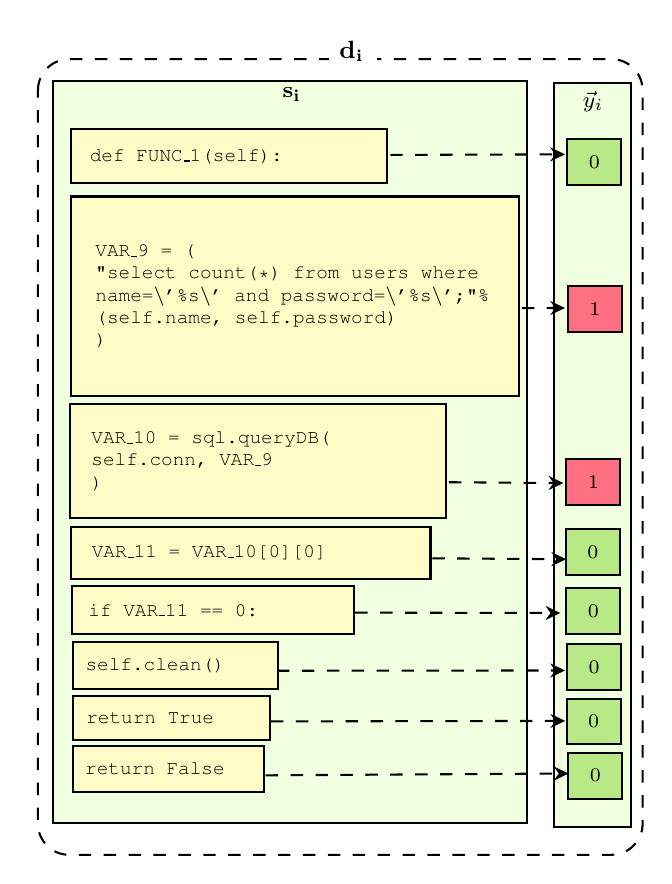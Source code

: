 

\tikzset{every picture/.style={line width=0.75pt}} %set default line width to 0.75pt        

\begin{tikzpicture}[x=0.75pt,y=0.75pt,yscale=-1,xscale=1]
%uncomment if require: \path (0,413); %set diagram left start at 0, and has height of 413

%Shape: Rectangle [id:dp5178477671322261] 
\draw  [fill={rgb, 255:red, 239; green, 255; blue, 224 }  ,fill opacity=1 ] (449.13,24.67) -- (486.58,24.67) -- (486.58,383.33) -- (449.13,383.33) -- cycle ;
%Shape: Rectangle [id:dp12894625454637976] 
\draw  [fill={rgb, 255:red, 239; green, 255; blue, 224 }  ,fill opacity=1 ] (207.77,23.67) -- (436.25,23.67) -- (436.25,381.5) -- (207.77,381.5) -- cycle ;
%Straight Lines [id:da6258442396381019] 
\draw  [dash pattern={on 4.5pt off 4.5pt}]  (370.43,59.47) -- (451.6,59.21) ;
\draw [shift={(454.6,59.2)}, rotate = 179.82] [fill={rgb, 255:red, 0; green, 0; blue, 0 }  ][line width=0.08]  [draw opacity=0] (7.14,-3.43) -- (0,0) -- (7.14,3.43) -- (4.74,0) -- cycle    ;
%Straight Lines [id:da520135983630521] 
\draw  [dash pattern={on 4.5pt off 4.5pt}]  (433.81,133.33) -- (451.6,133.22) ;
\draw [shift={(454.6,133.2)}, rotate = 179.63] [fill={rgb, 255:red, 0; green, 0; blue, 0 }  ][line width=0.08]  [draw opacity=0] (7.14,-3.43) -- (0,0) -- (7.14,3.43) -- (4.74,0) -- cycle    ;
%Straight Lines [id:da7621693394483864] 
\draw  [dash pattern={on 4.5pt off 4.5pt}]  (310.4,358.39) -- (453.33,357.52) ;
\draw [shift={(456.33,357.5)}, rotate = 179.65] [fill={rgb, 255:red, 0; green, 0; blue, 0 }  ][line width=0.08]  [draw opacity=0] (7.14,-3.43) -- (0,0) -- (7.14,3.43) -- (4.74,0) -- cycle    ;
%Straight Lines [id:da0562112340178782] 
\draw  [dash pattern={on 4.5pt off 4.5pt}]  (390.67,253.83) -- (452.13,254.25) ;
\draw [shift={(455.13,254.27)}, rotate = 180.39] [fill={rgb, 255:red, 0; green, 0; blue, 0 }  ][line width=0.08]  [draw opacity=0] (7.14,-3.43) -- (0,0) -- (7.14,3.43) -- (4.74,0) -- cycle    ;
%Straight Lines [id:da07585087742541297] 
\draw  [dash pattern={on 4.5pt off 4.5pt}]  (353.53,280) -- (449.33,280.16) ;
\draw [shift={(452.33,280.17)}, rotate = 180.1] [fill={rgb, 255:red, 0; green, 0; blue, 0 }  ][line width=0.08]  [draw opacity=0] (7.14,-3.43) -- (0,0) -- (7.14,3.43) -- (4.74,0) -- cycle    ;
%Straight Lines [id:da8945437161769698] 
\draw  [dash pattern={on 4.5pt off 4.5pt}]  (315.84,308) -- (451.6,307.87) ;
\draw [shift={(454.6,307.87)}, rotate = 179.94] [fill={rgb, 255:red, 0; green, 0; blue, 0 }  ][line width=0.08]  [draw opacity=0] (7.14,-3.43) -- (0,0) -- (7.14,3.43) -- (4.74,0) -- cycle    ;
%Straight Lines [id:da8421526195500562] 
\draw  [dash pattern={on 4.5pt off 4.5pt}]  (312.93,332.4) -- (451.67,332.17) ;
\draw [shift={(454.67,332.17)}, rotate = 179.9] [fill={rgb, 255:red, 0; green, 0; blue, 0 }  ][line width=0.08]  [draw opacity=0] (7.14,-3.43) -- (0,0) -- (7.14,3.43) -- (4.74,0) -- cycle    ;
%Straight Lines [id:da28861365975593056] 
\draw  [dash pattern={on 4.5pt off 4.5pt}]  (398.67,217.17) -- (450.8,217.58) ;
\draw [shift={(453.8,217.6)}, rotate = 180.45] [fill={rgb, 255:red, 0; green, 0; blue, 0 }  ][line width=0.08]  [draw opacity=0] (7.14,-3.43) -- (0,0) -- (7.14,3.43) -- (4.74,0) -- cycle    ;
%Shape: Rectangle [id:dp20048853091704677] 
\draw  [dash pattern={on 4.5pt off 4.5pt}] (200.67,28.33) .. controls (200.67,20.05) and (207.38,13.33) .. (215.67,13.33) -- (477,13.33) .. controls (485.28,13.33) and (492,20.05) .. (492,28.33) -- (492,381.67) .. controls (492,389.95) and (485.28,396.67) .. (477,396.67) -- (215.67,396.67) .. controls (207.38,396.67) and (200.67,389.95) .. (200.67,381.67) -- cycle ;

% Text Node
\draw  [fill={rgb, 255:red, 255; green, 251; blue, 198 }  ,fill opacity=1 ]  (216.73,47.21) -- (368.73,47.21) -- (368.73,73.21) -- (216.73,73.21) -- cycle  ;
\draw (292.73,60.21) node  [font=\scriptsize] [align=left] {\begin{minipage}[lt]{100.63pt}\setlength\topsep{0pt}
{\fontfamily{pcr}\selectfont def FUNC\_1(self):}
\end{minipage}};
% Text Node
\draw  [fill={rgb, 255:red, 255; green, 251; blue, 198 }  ,fill opacity=1 ]  (216.42,79.51) -- (432.42,79.51) -- (432.42,175.51) -- (216.42,175.51) -- cycle  ;
\draw (324.42,127.51) node  [font=\scriptsize] [align=left] {\begin{minipage}[lt]{144.05pt}\setlength\topsep{0pt}
{\fontfamily{pcr}\selectfont VAR\_9 = ( \ \ }\\{\fontfamily{pcr}\selectfont  \ "select count(*) from users where 		name=\textbackslash '\%s\textbackslash ' and password=\textbackslash '\%s\textbackslash ';"\% (self.name, self.password)}\\{\fontfamily{pcr}\selectfont )}
\end{minipage}};
% Text Node
\draw  [fill={rgb, 255:red, 255; green, 251; blue, 198 }  ,fill opacity=1 ]  (216.29,179.35) -- (397.29,179.35) -- (397.29,234.35) -- (216.29,234.35) -- cycle  ;
\draw (306.79,206.85) node  [font=\scriptsize] [align=left] {\begin{minipage}[lt]{120.52pt}\setlength\topsep{0pt}
{\fontfamily{pcr}\selectfont VAR\_10 = sql.queryDB(}\\{\fontfamily{pcr}\selectfont self.conn, VAR\_9}\\{\fontfamily{pcr}\selectfont )}
\end{minipage}};
% Text Node
\draw  [fill={rgb, 255:red, 255; green, 251; blue, 198 }  ,fill opacity=1 ]  (216.79,238.69) -- (389.79,238.69) -- (389.79,263.69) -- (216.79,263.69) -- cycle  ;
\draw (303.29,251.19) node  [font=\scriptsize] [align=left] {\begin{minipage}[lt]{114.95pt}\setlength\topsep{0pt}
{\fontfamily{pcr}\selectfont VAR\_11 = VAR\_10[0][0]}
\end{minipage}};
% Text Node
\draw  [fill={rgb, 255:red, 255; green, 251; blue, 198 }  ,fill opacity=1 ]  (216.96,267.2) -- (352.96,267.2) -- (352.96,290.2) -- (216.96,290.2) -- cycle  ;
\draw (284.96,278.7) node  [font=\scriptsize] [align=left] {\begin{minipage}[lt]{89.9pt}\setlength\topsep{0pt}
{\fontfamily{pcr}\selectfont  if VAR\_11 == 0:}
\end{minipage}};
% Text Node
\draw  [fill={rgb, 255:red, 255; green, 251; blue, 198 }  ,fill opacity=1 ]  (217.35,293.97) -- (316.35,293.97) -- (316.35,316.97) -- (217.35,316.97) -- cycle  ;
\draw (266.85,305.47) node  [font=\scriptsize] [align=left] {\begin{minipage}[lt]{64.86pt}\setlength\topsep{0pt}
{\fontfamily{pcr}\selectfont  self.clean()}
\end{minipage}};
% Text Node
\draw  [fill={rgb, 255:red, 255; green, 251; blue, 198 }  ,fill opacity=1 ]  (217.46,344.33) -- (309.46,344.33) -- (309.46,366.33) -- (217.46,366.33) -- cycle  ;
\draw (263.46,355.33) node  [font=\scriptsize] [align=left] {\begin{minipage}[lt]{60.06pt}\setlength\topsep{0pt}
{\fontfamily{pcr}\selectfont return False}
\end{minipage}};
% Text Node
\draw  [fill={rgb, 255:red, 255; green, 251; blue, 198 }  ,fill opacity=1 ]  (217.56,320.17) -- (312.56,320.17) -- (312.56,341.17) -- (217.56,341.17) -- cycle  ;
\draw (265.06,330.67) node  [font=\scriptsize] [align=left] {\begin{minipage}[lt]{61.66pt}\setlength\topsep{0pt}
{\fontfamily{pcr}\selectfont return True}
\end{minipage}};
% Text Node
\draw  [fill={rgb, 255:red, 184; green, 233; blue, 134 }  ,fill opacity=1 ]  (455.76,51.97) -- (481.76,51.97) -- (481.76,73.97) -- (455.76,73.97) -- cycle  ;
\draw (468.76,62.97) node  [font=\scriptsize] [align=left] {\begin{minipage}[lt]{15.08pt}\setlength\topsep{0pt}
\begin{center}
0
\end{center}

\end{minipage}};
% Text Node
\draw  [fill={rgb, 255:red, 255; green, 111; blue, 130 }  ,fill opacity=1 ]  (456,122.63) -- (482,122.63) -- (482,144.63) -- (456,144.63) -- cycle  ;
\draw (469,133.63) node  [font=\scriptsize] [align=left] {\begin{minipage}[lt]{15.08pt}\setlength\topsep{0pt}
\begin{center}
1
\end{center}

\end{minipage}};
% Text Node
\draw  [fill={rgb, 255:red, 184; green, 233; blue, 134 }  ,fill opacity=1 ]  (455.1,239.8) -- (481.1,239.8) -- (481.1,261.8) -- (455.1,261.8) -- cycle  ;
\draw (468.1,250.8) node  [font=\scriptsize] [align=left] {\begin{minipage}[lt]{15.08pt}\setlength\topsep{0pt}
\begin{center}
0
\end{center}

\end{minipage}};
% Text Node
\draw  [fill={rgb, 255:red, 184; green, 233; blue, 134 }  ,fill opacity=1 ]  (455.29,268.3) -- (481.29,268.3) -- (481.29,290.3) -- (455.29,290.3) -- cycle  ;
\draw (468.29,279.3) node  [font=\scriptsize] [align=left] {\begin{minipage}[lt]{15.08pt}\setlength\topsep{0pt}
\begin{center}
0
\end{center}

\end{minipage}};
% Text Node
\draw  [fill={rgb, 255:red, 184; green, 233; blue, 134 }  ,fill opacity=1 ]  (455.59,295.17) -- (481.59,295.17) -- (481.59,317.17) -- (455.59,317.17) -- cycle  ;
\draw (468.59,306.17) node  [font=\scriptsize] [align=left] {\begin{minipage}[lt]{15.08pt}\setlength\topsep{0pt}
\begin{center}
0
\end{center}

\end{minipage}};
% Text Node
\draw  [fill={rgb, 255:red, 184; green, 233; blue, 134 }  ,fill opacity=1 ]  (455.43,321.47) -- (481.43,321.47) -- (481.43,343.47) -- (455.43,343.47) -- cycle  ;
\draw (468.43,332.47) node  [font=\scriptsize] [align=left] {\begin{minipage}[lt]{15.08pt}\setlength\topsep{0pt}
\begin{center}
0
\end{center}

\end{minipage}};
% Text Node
\draw  [fill={rgb, 255:red, 184; green, 233; blue, 134 }  ,fill opacity=1 ]  (456.24,347.57) -- (482.24,347.57) -- (482.24,369.57) -- (456.24,369.57) -- cycle  ;
\draw (469.24,358.57) node  [font=\scriptsize] [align=left] {\begin{minipage}[lt]{15.08pt}\setlength\topsep{0pt}
\begin{center}
0
\end{center}

\end{minipage}};
% Text Node
\draw  [fill={rgb, 255:red, 255; green, 111; blue, 130 }  ,fill opacity=1 ]  (455.29,206.13) -- (481.29,206.13) -- (481.29,228.13) -- (455.29,228.13) -- cycle  ;
\draw (468.29,217.13) node  [font=\scriptsize] [align=left] {\begin{minipage}[lt]{15.08pt}\setlength\topsep{0pt}
\begin{center}
1
\end{center}

\end{minipage}};
% Text Node
\draw  [color={rgb, 255:red, 255; green, 255; blue, 255 }  ,draw opacity=1 ][fill={rgb, 255:red, 255; green, 255; blue, 255 }  ,fill opacity=1 ]  (341.43,-1.33) -- (363.43,-1.33) -- (363.43,22.67) -- (341.43,22.67) -- cycle  ;
\draw (344.43,3.07) node [anchor=north west][inner sep=0.75pt]  [font=\small]  {$\mathbf{d_{i}}$};
% Text Node
\draw (317.02,25.4) node [anchor=north west][inner sep=0.75pt]  [font=\footnotesize]  {$\mathbf{s_{i}}$};
% Text Node
\draw (461.73,27.4) node [anchor=north west][inner sep=0.75pt]  [font=\footnotesize]  {$\Vec{y}_{i}$};


\end{tikzpicture}